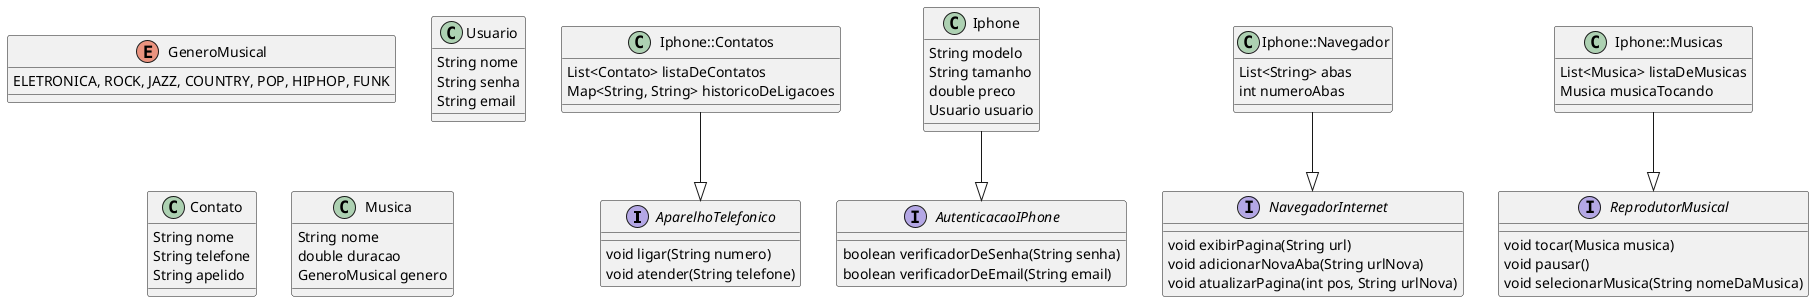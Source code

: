 @startuml

' Interfaces
interface AparelhoTelefonico {
    void ligar(String numero)
    void atender(String telefone)
}

interface AutenticacaoIPhone {
    boolean verificadorDeSenha(String senha)
    boolean verificadorDeEmail(String email)
}

interface NavegadorInternet {
    void exibirPagina(String url)
    void adicionarNovaAba(String urlNova)
    void atualizarPagina(int pos, String urlNova)
}

interface ReprodutorMusical {
    void tocar(Musica musica)
    void pausar()
    void selecionarMusica(String nomeDaMusica)
}

' Enumerations
enum GeneroMusical {
    ELETRONICA, ROCK, JAZZ, COUNTRY, POP, HIPHOP, FUNK
}

' Classes
class Usuario {
    String nome
    String senha
    String email
}

class Contato {
    String nome
    String telefone
    String apelido
}

class Musica {
    String nome
    double duracao
    GeneroMusical genero
}

' Main Class
class Iphone {
    String modelo
    String tamanho
    double preco
    Usuario usuario
}

' Subclasses inside Iphone
class Iphone::Navegador {
    List<String> abas
    int numeroAbas
}

class Iphone::Musicas {
    List<Musica> listaDeMusicas
    Musica musicaTocando
}

class Iphone::Contatos {
    List<Contato> listaDeContatos
    Map<String, String> historicoDeLigacoes
}

' Relationships
Iphone --|> AutenticacaoIPhone
Iphone::Navegador --|> NavegadorInternet
Iphone::Musicas --|> ReprodutorMusical
Iphone::Contatos --|> AparelhoTelefonico

@enduml
